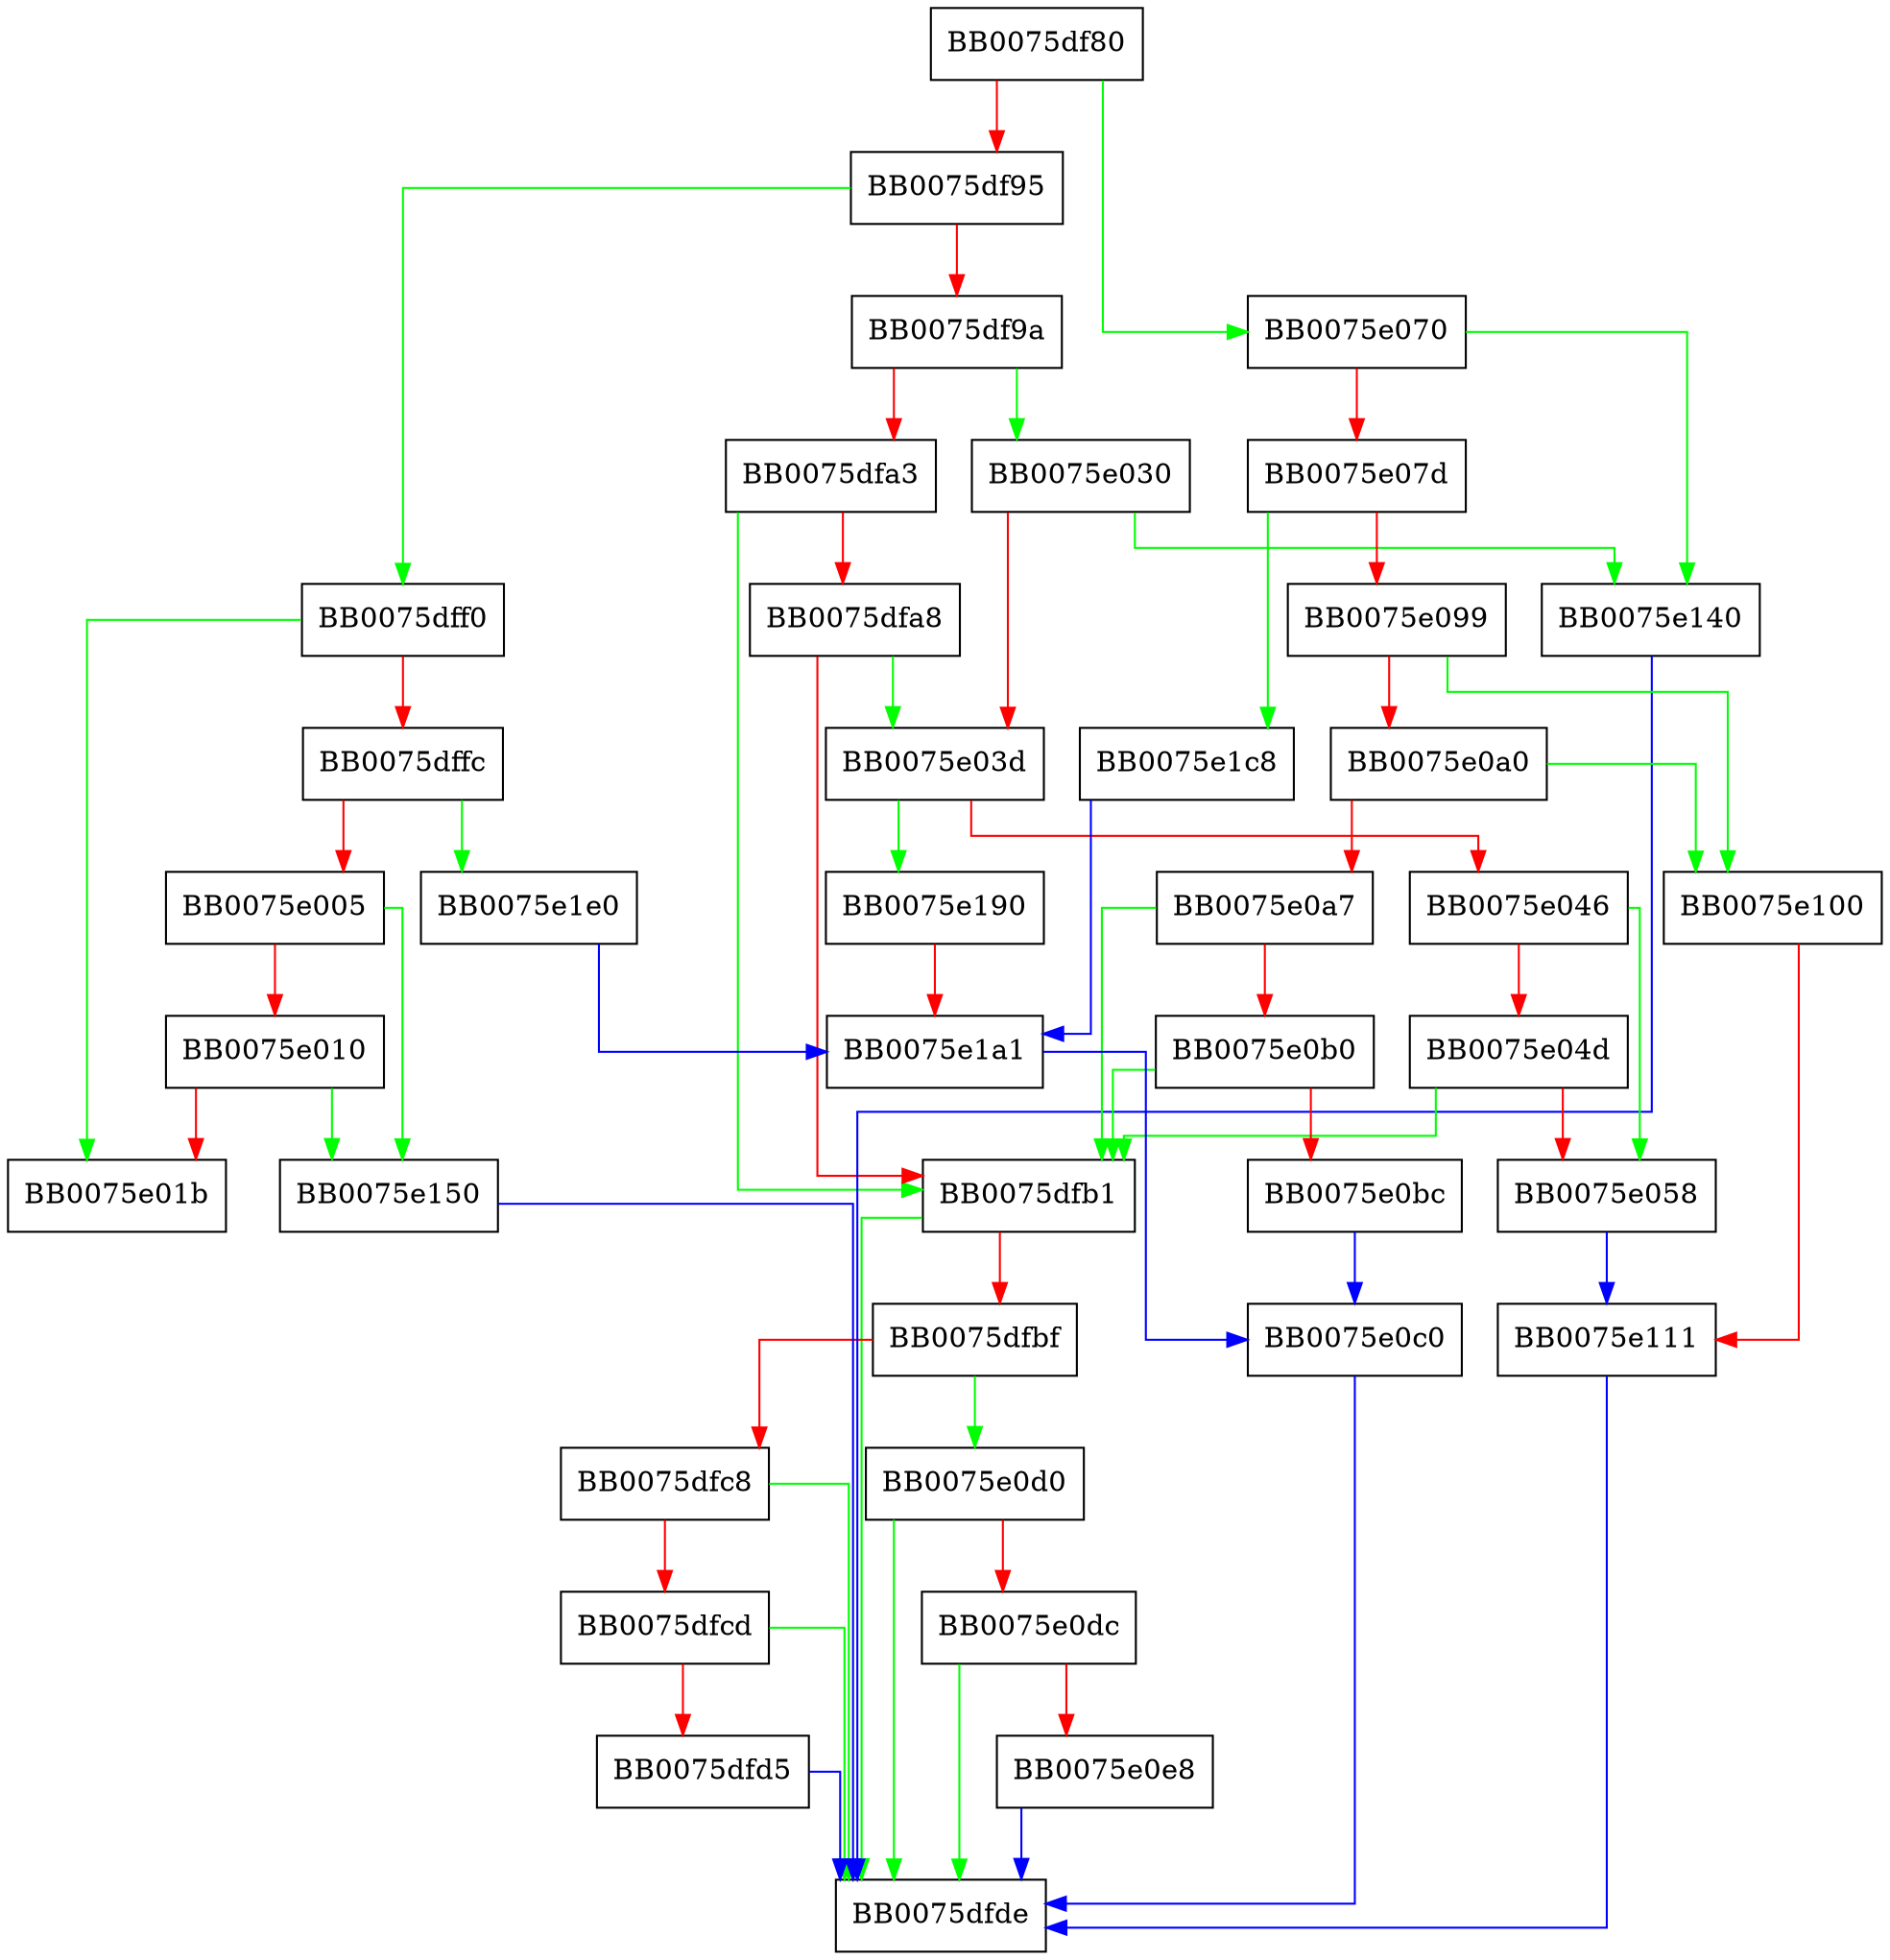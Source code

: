 digraph fix_ecdh_cofactor {
  node [shape="box"];
  graph [splines=ortho];
  BB0075df80 -> BB0075e070 [color="green"];
  BB0075df80 -> BB0075df95 [color="red"];
  BB0075df95 -> BB0075dff0 [color="green"];
  BB0075df95 -> BB0075df9a [color="red"];
  BB0075df9a -> BB0075e030 [color="green"];
  BB0075df9a -> BB0075dfa3 [color="red"];
  BB0075dfa3 -> BB0075dfb1 [color="green"];
  BB0075dfa3 -> BB0075dfa8 [color="red"];
  BB0075dfa8 -> BB0075e03d [color="green"];
  BB0075dfa8 -> BB0075dfb1 [color="red"];
  BB0075dfb1 -> BB0075dfde [color="green"];
  BB0075dfb1 -> BB0075dfbf [color="red"];
  BB0075dfbf -> BB0075e0d0 [color="green"];
  BB0075dfbf -> BB0075dfc8 [color="red"];
  BB0075dfc8 -> BB0075dfde [color="green"];
  BB0075dfc8 -> BB0075dfcd [color="red"];
  BB0075dfcd -> BB0075dfde [color="green"];
  BB0075dfcd -> BB0075dfd5 [color="red"];
  BB0075dfd5 -> BB0075dfde [color="blue"];
  BB0075dff0 -> BB0075e01b [color="green"];
  BB0075dff0 -> BB0075dffc [color="red"];
  BB0075dffc -> BB0075e1e0 [color="green"];
  BB0075dffc -> BB0075e005 [color="red"];
  BB0075e005 -> BB0075e150 [color="green"];
  BB0075e005 -> BB0075e010 [color="red"];
  BB0075e010 -> BB0075e150 [color="green"];
  BB0075e010 -> BB0075e01b [color="red"];
  BB0075e030 -> BB0075e140 [color="green"];
  BB0075e030 -> BB0075e03d [color="red"];
  BB0075e03d -> BB0075e190 [color="green"];
  BB0075e03d -> BB0075e046 [color="red"];
  BB0075e046 -> BB0075e058 [color="green"];
  BB0075e046 -> BB0075e04d [color="red"];
  BB0075e04d -> BB0075dfb1 [color="green"];
  BB0075e04d -> BB0075e058 [color="red"];
  BB0075e058 -> BB0075e111 [color="blue"];
  BB0075e070 -> BB0075e140 [color="green"];
  BB0075e070 -> BB0075e07d [color="red"];
  BB0075e07d -> BB0075e1c8 [color="green"];
  BB0075e07d -> BB0075e099 [color="red"];
  BB0075e099 -> BB0075e100 [color="green"];
  BB0075e099 -> BB0075e0a0 [color="red"];
  BB0075e0a0 -> BB0075e100 [color="green"];
  BB0075e0a0 -> BB0075e0a7 [color="red"];
  BB0075e0a7 -> BB0075dfb1 [color="green"];
  BB0075e0a7 -> BB0075e0b0 [color="red"];
  BB0075e0b0 -> BB0075dfb1 [color="green"];
  BB0075e0b0 -> BB0075e0bc [color="red"];
  BB0075e0bc -> BB0075e0c0 [color="blue"];
  BB0075e0c0 -> BB0075dfde [color="blue"];
  BB0075e0d0 -> BB0075dfde [color="green"];
  BB0075e0d0 -> BB0075e0dc [color="red"];
  BB0075e0dc -> BB0075dfde [color="green"];
  BB0075e0dc -> BB0075e0e8 [color="red"];
  BB0075e0e8 -> BB0075dfde [color="blue"];
  BB0075e100 -> BB0075e111 [color="red"];
  BB0075e111 -> BB0075dfde [color="blue"];
  BB0075e140 -> BB0075dfde [color="blue"];
  BB0075e150 -> BB0075dfde [color="blue"];
  BB0075e190 -> BB0075e1a1 [color="red"];
  BB0075e1a1 -> BB0075e0c0 [color="blue"];
  BB0075e1c8 -> BB0075e1a1 [color="blue"];
  BB0075e1e0 -> BB0075e1a1 [color="blue"];
}